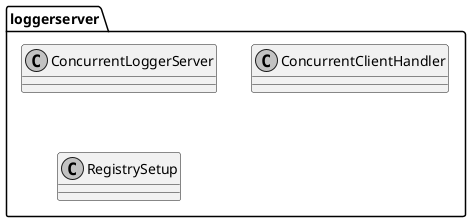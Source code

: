@startuml

skinparam monochrome true
skinparam defaultFontName Droid Sans

package "loggerserver" {
    class ConcurrentLoggerServer {

    }
    class ConcurrentClientHandler {

    }
    class RegistrySetup {

    }
}

@enduml

